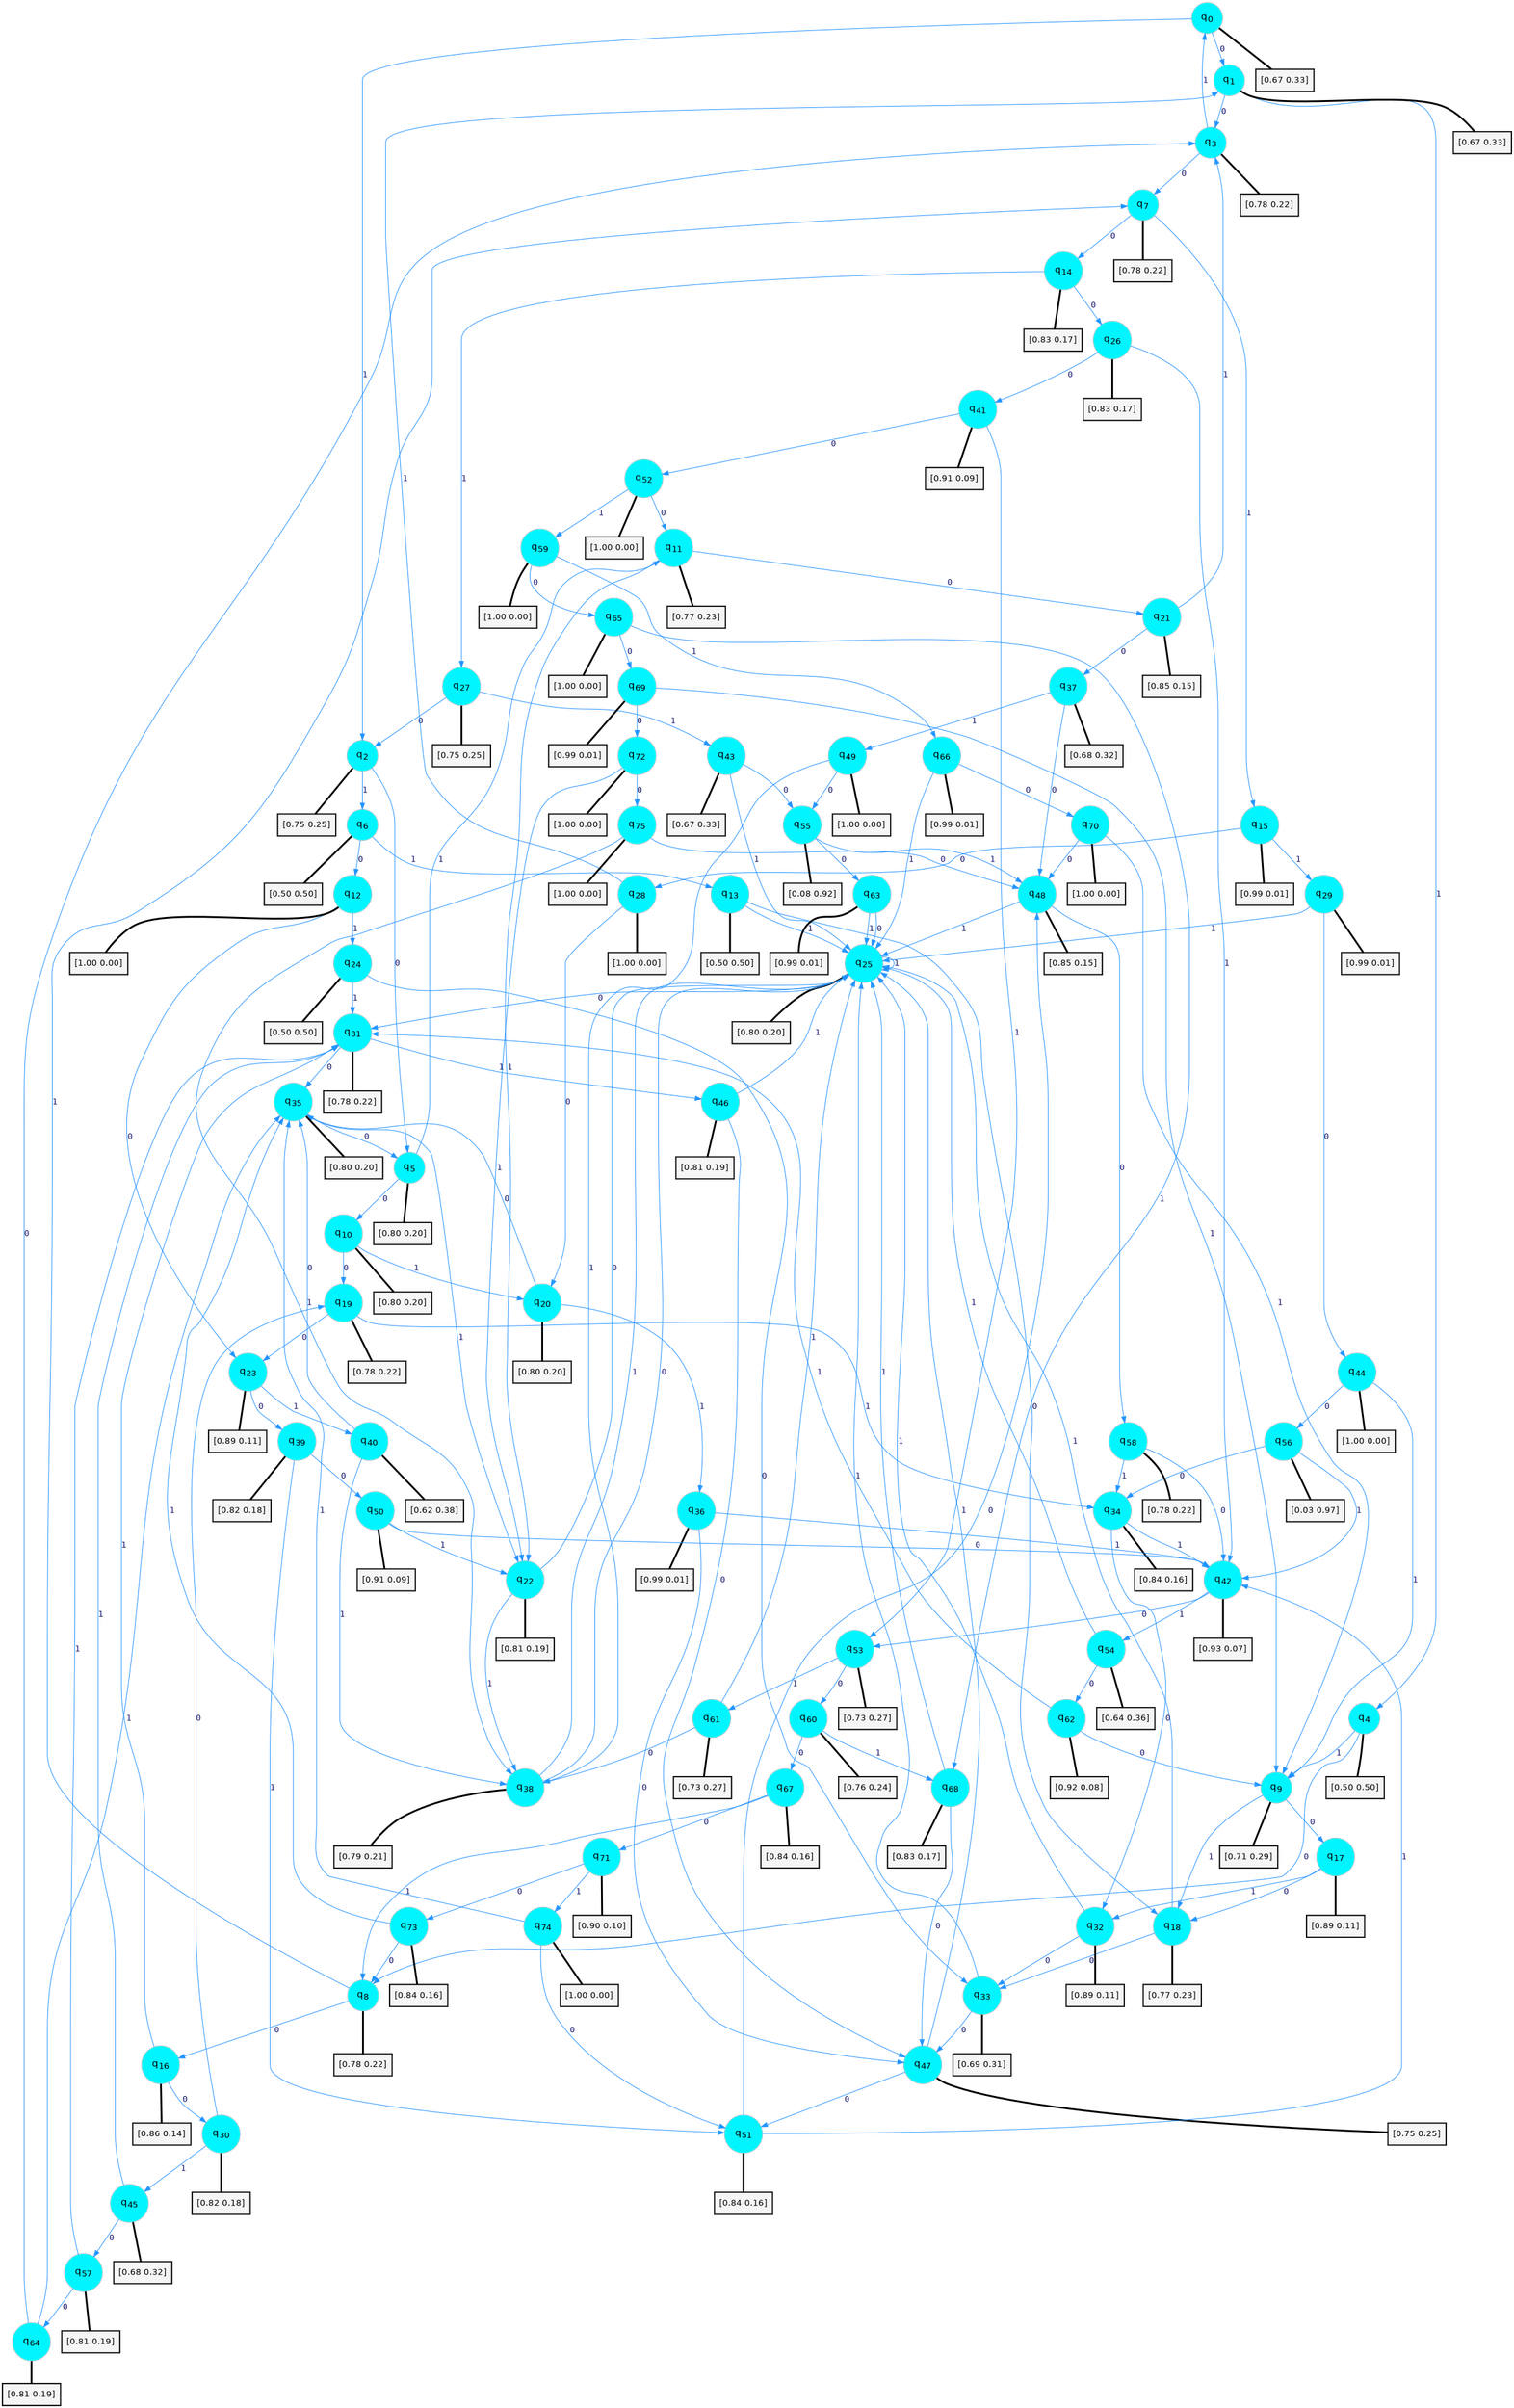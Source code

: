 digraph G {
graph [
bgcolor=transparent, dpi=300, rankdir=TD, size="40,25"];
node [
color=gray, fillcolor=turquoise1, fontcolor=black, fontname=Helvetica, fontsize=16, fontweight=bold, shape=circle, style=filled];
edge [
arrowsize=1, color=dodgerblue1, fontcolor=midnightblue, fontname=courier, fontweight=bold, penwidth=1, style=solid, weight=20];
0[label=<q<SUB>0</SUB>>];
1[label=<q<SUB>1</SUB>>];
2[label=<q<SUB>2</SUB>>];
3[label=<q<SUB>3</SUB>>];
4[label=<q<SUB>4</SUB>>];
5[label=<q<SUB>5</SUB>>];
6[label=<q<SUB>6</SUB>>];
7[label=<q<SUB>7</SUB>>];
8[label=<q<SUB>8</SUB>>];
9[label=<q<SUB>9</SUB>>];
10[label=<q<SUB>10</SUB>>];
11[label=<q<SUB>11</SUB>>];
12[label=<q<SUB>12</SUB>>];
13[label=<q<SUB>13</SUB>>];
14[label=<q<SUB>14</SUB>>];
15[label=<q<SUB>15</SUB>>];
16[label=<q<SUB>16</SUB>>];
17[label=<q<SUB>17</SUB>>];
18[label=<q<SUB>18</SUB>>];
19[label=<q<SUB>19</SUB>>];
20[label=<q<SUB>20</SUB>>];
21[label=<q<SUB>21</SUB>>];
22[label=<q<SUB>22</SUB>>];
23[label=<q<SUB>23</SUB>>];
24[label=<q<SUB>24</SUB>>];
25[label=<q<SUB>25</SUB>>];
26[label=<q<SUB>26</SUB>>];
27[label=<q<SUB>27</SUB>>];
28[label=<q<SUB>28</SUB>>];
29[label=<q<SUB>29</SUB>>];
30[label=<q<SUB>30</SUB>>];
31[label=<q<SUB>31</SUB>>];
32[label=<q<SUB>32</SUB>>];
33[label=<q<SUB>33</SUB>>];
34[label=<q<SUB>34</SUB>>];
35[label=<q<SUB>35</SUB>>];
36[label=<q<SUB>36</SUB>>];
37[label=<q<SUB>37</SUB>>];
38[label=<q<SUB>38</SUB>>];
39[label=<q<SUB>39</SUB>>];
40[label=<q<SUB>40</SUB>>];
41[label=<q<SUB>41</SUB>>];
42[label=<q<SUB>42</SUB>>];
43[label=<q<SUB>43</SUB>>];
44[label=<q<SUB>44</SUB>>];
45[label=<q<SUB>45</SUB>>];
46[label=<q<SUB>46</SUB>>];
47[label=<q<SUB>47</SUB>>];
48[label=<q<SUB>48</SUB>>];
49[label=<q<SUB>49</SUB>>];
50[label=<q<SUB>50</SUB>>];
51[label=<q<SUB>51</SUB>>];
52[label=<q<SUB>52</SUB>>];
53[label=<q<SUB>53</SUB>>];
54[label=<q<SUB>54</SUB>>];
55[label=<q<SUB>55</SUB>>];
56[label=<q<SUB>56</SUB>>];
57[label=<q<SUB>57</SUB>>];
58[label=<q<SUB>58</SUB>>];
59[label=<q<SUB>59</SUB>>];
60[label=<q<SUB>60</SUB>>];
61[label=<q<SUB>61</SUB>>];
62[label=<q<SUB>62</SUB>>];
63[label=<q<SUB>63</SUB>>];
64[label=<q<SUB>64</SUB>>];
65[label=<q<SUB>65</SUB>>];
66[label=<q<SUB>66</SUB>>];
67[label=<q<SUB>67</SUB>>];
68[label=<q<SUB>68</SUB>>];
69[label=<q<SUB>69</SUB>>];
70[label=<q<SUB>70</SUB>>];
71[label=<q<SUB>71</SUB>>];
72[label=<q<SUB>72</SUB>>];
73[label=<q<SUB>73</SUB>>];
74[label=<q<SUB>74</SUB>>];
75[label=<q<SUB>75</SUB>>];
76[label="[0.67 0.33]", shape=box,fontcolor=black, fontname=Helvetica, fontsize=14, penwidth=2, fillcolor=whitesmoke,color=black];
77[label="[0.67 0.33]", shape=box,fontcolor=black, fontname=Helvetica, fontsize=14, penwidth=2, fillcolor=whitesmoke,color=black];
78[label="[0.75 0.25]", shape=box,fontcolor=black, fontname=Helvetica, fontsize=14, penwidth=2, fillcolor=whitesmoke,color=black];
79[label="[0.78 0.22]", shape=box,fontcolor=black, fontname=Helvetica, fontsize=14, penwidth=2, fillcolor=whitesmoke,color=black];
80[label="[0.50 0.50]", shape=box,fontcolor=black, fontname=Helvetica, fontsize=14, penwidth=2, fillcolor=whitesmoke,color=black];
81[label="[0.80 0.20]", shape=box,fontcolor=black, fontname=Helvetica, fontsize=14, penwidth=2, fillcolor=whitesmoke,color=black];
82[label="[0.50 0.50]", shape=box,fontcolor=black, fontname=Helvetica, fontsize=14, penwidth=2, fillcolor=whitesmoke,color=black];
83[label="[0.78 0.22]", shape=box,fontcolor=black, fontname=Helvetica, fontsize=14, penwidth=2, fillcolor=whitesmoke,color=black];
84[label="[0.78 0.22]", shape=box,fontcolor=black, fontname=Helvetica, fontsize=14, penwidth=2, fillcolor=whitesmoke,color=black];
85[label="[0.71 0.29]", shape=box,fontcolor=black, fontname=Helvetica, fontsize=14, penwidth=2, fillcolor=whitesmoke,color=black];
86[label="[0.80 0.20]", shape=box,fontcolor=black, fontname=Helvetica, fontsize=14, penwidth=2, fillcolor=whitesmoke,color=black];
87[label="[0.77 0.23]", shape=box,fontcolor=black, fontname=Helvetica, fontsize=14, penwidth=2, fillcolor=whitesmoke,color=black];
88[label="[1.00 0.00]", shape=box,fontcolor=black, fontname=Helvetica, fontsize=14, penwidth=2, fillcolor=whitesmoke,color=black];
89[label="[0.50 0.50]", shape=box,fontcolor=black, fontname=Helvetica, fontsize=14, penwidth=2, fillcolor=whitesmoke,color=black];
90[label="[0.83 0.17]", shape=box,fontcolor=black, fontname=Helvetica, fontsize=14, penwidth=2, fillcolor=whitesmoke,color=black];
91[label="[0.99 0.01]", shape=box,fontcolor=black, fontname=Helvetica, fontsize=14, penwidth=2, fillcolor=whitesmoke,color=black];
92[label="[0.86 0.14]", shape=box,fontcolor=black, fontname=Helvetica, fontsize=14, penwidth=2, fillcolor=whitesmoke,color=black];
93[label="[0.89 0.11]", shape=box,fontcolor=black, fontname=Helvetica, fontsize=14, penwidth=2, fillcolor=whitesmoke,color=black];
94[label="[0.77 0.23]", shape=box,fontcolor=black, fontname=Helvetica, fontsize=14, penwidth=2, fillcolor=whitesmoke,color=black];
95[label="[0.78 0.22]", shape=box,fontcolor=black, fontname=Helvetica, fontsize=14, penwidth=2, fillcolor=whitesmoke,color=black];
96[label="[0.80 0.20]", shape=box,fontcolor=black, fontname=Helvetica, fontsize=14, penwidth=2, fillcolor=whitesmoke,color=black];
97[label="[0.85 0.15]", shape=box,fontcolor=black, fontname=Helvetica, fontsize=14, penwidth=2, fillcolor=whitesmoke,color=black];
98[label="[0.81 0.19]", shape=box,fontcolor=black, fontname=Helvetica, fontsize=14, penwidth=2, fillcolor=whitesmoke,color=black];
99[label="[0.89 0.11]", shape=box,fontcolor=black, fontname=Helvetica, fontsize=14, penwidth=2, fillcolor=whitesmoke,color=black];
100[label="[0.50 0.50]", shape=box,fontcolor=black, fontname=Helvetica, fontsize=14, penwidth=2, fillcolor=whitesmoke,color=black];
101[label="[0.80 0.20]", shape=box,fontcolor=black, fontname=Helvetica, fontsize=14, penwidth=2, fillcolor=whitesmoke,color=black];
102[label="[0.83 0.17]", shape=box,fontcolor=black, fontname=Helvetica, fontsize=14, penwidth=2, fillcolor=whitesmoke,color=black];
103[label="[0.75 0.25]", shape=box,fontcolor=black, fontname=Helvetica, fontsize=14, penwidth=2, fillcolor=whitesmoke,color=black];
104[label="[1.00 0.00]", shape=box,fontcolor=black, fontname=Helvetica, fontsize=14, penwidth=2, fillcolor=whitesmoke,color=black];
105[label="[0.99 0.01]", shape=box,fontcolor=black, fontname=Helvetica, fontsize=14, penwidth=2, fillcolor=whitesmoke,color=black];
106[label="[0.82 0.18]", shape=box,fontcolor=black, fontname=Helvetica, fontsize=14, penwidth=2, fillcolor=whitesmoke,color=black];
107[label="[0.78 0.22]", shape=box,fontcolor=black, fontname=Helvetica, fontsize=14, penwidth=2, fillcolor=whitesmoke,color=black];
108[label="[0.89 0.11]", shape=box,fontcolor=black, fontname=Helvetica, fontsize=14, penwidth=2, fillcolor=whitesmoke,color=black];
109[label="[0.69 0.31]", shape=box,fontcolor=black, fontname=Helvetica, fontsize=14, penwidth=2, fillcolor=whitesmoke,color=black];
110[label="[0.84 0.16]", shape=box,fontcolor=black, fontname=Helvetica, fontsize=14, penwidth=2, fillcolor=whitesmoke,color=black];
111[label="[0.80 0.20]", shape=box,fontcolor=black, fontname=Helvetica, fontsize=14, penwidth=2, fillcolor=whitesmoke,color=black];
112[label="[0.99 0.01]", shape=box,fontcolor=black, fontname=Helvetica, fontsize=14, penwidth=2, fillcolor=whitesmoke,color=black];
113[label="[0.68 0.32]", shape=box,fontcolor=black, fontname=Helvetica, fontsize=14, penwidth=2, fillcolor=whitesmoke,color=black];
114[label="[0.79 0.21]", shape=box,fontcolor=black, fontname=Helvetica, fontsize=14, penwidth=2, fillcolor=whitesmoke,color=black];
115[label="[0.82 0.18]", shape=box,fontcolor=black, fontname=Helvetica, fontsize=14, penwidth=2, fillcolor=whitesmoke,color=black];
116[label="[0.62 0.38]", shape=box,fontcolor=black, fontname=Helvetica, fontsize=14, penwidth=2, fillcolor=whitesmoke,color=black];
117[label="[0.91 0.09]", shape=box,fontcolor=black, fontname=Helvetica, fontsize=14, penwidth=2, fillcolor=whitesmoke,color=black];
118[label="[0.93 0.07]", shape=box,fontcolor=black, fontname=Helvetica, fontsize=14, penwidth=2, fillcolor=whitesmoke,color=black];
119[label="[0.67 0.33]", shape=box,fontcolor=black, fontname=Helvetica, fontsize=14, penwidth=2, fillcolor=whitesmoke,color=black];
120[label="[1.00 0.00]", shape=box,fontcolor=black, fontname=Helvetica, fontsize=14, penwidth=2, fillcolor=whitesmoke,color=black];
121[label="[0.68 0.32]", shape=box,fontcolor=black, fontname=Helvetica, fontsize=14, penwidth=2, fillcolor=whitesmoke,color=black];
122[label="[0.81 0.19]", shape=box,fontcolor=black, fontname=Helvetica, fontsize=14, penwidth=2, fillcolor=whitesmoke,color=black];
123[label="[0.75 0.25]", shape=box,fontcolor=black, fontname=Helvetica, fontsize=14, penwidth=2, fillcolor=whitesmoke,color=black];
124[label="[0.85 0.15]", shape=box,fontcolor=black, fontname=Helvetica, fontsize=14, penwidth=2, fillcolor=whitesmoke,color=black];
125[label="[1.00 0.00]", shape=box,fontcolor=black, fontname=Helvetica, fontsize=14, penwidth=2, fillcolor=whitesmoke,color=black];
126[label="[0.91 0.09]", shape=box,fontcolor=black, fontname=Helvetica, fontsize=14, penwidth=2, fillcolor=whitesmoke,color=black];
127[label="[0.84 0.16]", shape=box,fontcolor=black, fontname=Helvetica, fontsize=14, penwidth=2, fillcolor=whitesmoke,color=black];
128[label="[1.00 0.00]", shape=box,fontcolor=black, fontname=Helvetica, fontsize=14, penwidth=2, fillcolor=whitesmoke,color=black];
129[label="[0.73 0.27]", shape=box,fontcolor=black, fontname=Helvetica, fontsize=14, penwidth=2, fillcolor=whitesmoke,color=black];
130[label="[0.64 0.36]", shape=box,fontcolor=black, fontname=Helvetica, fontsize=14, penwidth=2, fillcolor=whitesmoke,color=black];
131[label="[0.08 0.92]", shape=box,fontcolor=black, fontname=Helvetica, fontsize=14, penwidth=2, fillcolor=whitesmoke,color=black];
132[label="[0.03 0.97]", shape=box,fontcolor=black, fontname=Helvetica, fontsize=14, penwidth=2, fillcolor=whitesmoke,color=black];
133[label="[0.81 0.19]", shape=box,fontcolor=black, fontname=Helvetica, fontsize=14, penwidth=2, fillcolor=whitesmoke,color=black];
134[label="[0.78 0.22]", shape=box,fontcolor=black, fontname=Helvetica, fontsize=14, penwidth=2, fillcolor=whitesmoke,color=black];
135[label="[1.00 0.00]", shape=box,fontcolor=black, fontname=Helvetica, fontsize=14, penwidth=2, fillcolor=whitesmoke,color=black];
136[label="[0.76 0.24]", shape=box,fontcolor=black, fontname=Helvetica, fontsize=14, penwidth=2, fillcolor=whitesmoke,color=black];
137[label="[0.73 0.27]", shape=box,fontcolor=black, fontname=Helvetica, fontsize=14, penwidth=2, fillcolor=whitesmoke,color=black];
138[label="[0.92 0.08]", shape=box,fontcolor=black, fontname=Helvetica, fontsize=14, penwidth=2, fillcolor=whitesmoke,color=black];
139[label="[0.99 0.01]", shape=box,fontcolor=black, fontname=Helvetica, fontsize=14, penwidth=2, fillcolor=whitesmoke,color=black];
140[label="[0.81 0.19]", shape=box,fontcolor=black, fontname=Helvetica, fontsize=14, penwidth=2, fillcolor=whitesmoke,color=black];
141[label="[1.00 0.00]", shape=box,fontcolor=black, fontname=Helvetica, fontsize=14, penwidth=2, fillcolor=whitesmoke,color=black];
142[label="[0.99 0.01]", shape=box,fontcolor=black, fontname=Helvetica, fontsize=14, penwidth=2, fillcolor=whitesmoke,color=black];
143[label="[0.84 0.16]", shape=box,fontcolor=black, fontname=Helvetica, fontsize=14, penwidth=2, fillcolor=whitesmoke,color=black];
144[label="[0.83 0.17]", shape=box,fontcolor=black, fontname=Helvetica, fontsize=14, penwidth=2, fillcolor=whitesmoke,color=black];
145[label="[0.99 0.01]", shape=box,fontcolor=black, fontname=Helvetica, fontsize=14, penwidth=2, fillcolor=whitesmoke,color=black];
146[label="[1.00 0.00]", shape=box,fontcolor=black, fontname=Helvetica, fontsize=14, penwidth=2, fillcolor=whitesmoke,color=black];
147[label="[0.90 0.10]", shape=box,fontcolor=black, fontname=Helvetica, fontsize=14, penwidth=2, fillcolor=whitesmoke,color=black];
148[label="[1.00 0.00]", shape=box,fontcolor=black, fontname=Helvetica, fontsize=14, penwidth=2, fillcolor=whitesmoke,color=black];
149[label="[0.84 0.16]", shape=box,fontcolor=black, fontname=Helvetica, fontsize=14, penwidth=2, fillcolor=whitesmoke,color=black];
150[label="[1.00 0.00]", shape=box,fontcolor=black, fontname=Helvetica, fontsize=14, penwidth=2, fillcolor=whitesmoke,color=black];
151[label="[1.00 0.00]", shape=box,fontcolor=black, fontname=Helvetica, fontsize=14, penwidth=2, fillcolor=whitesmoke,color=black];
0->1 [label=0];
0->2 [label=1];
0->76 [arrowhead=none, penwidth=3,color=black];
1->3 [label=0];
1->4 [label=1];
1->77 [arrowhead=none, penwidth=3,color=black];
2->5 [label=0];
2->6 [label=1];
2->78 [arrowhead=none, penwidth=3,color=black];
3->7 [label=0];
3->0 [label=1];
3->79 [arrowhead=none, penwidth=3,color=black];
4->8 [label=0];
4->9 [label=1];
4->80 [arrowhead=none, penwidth=3,color=black];
5->10 [label=0];
5->11 [label=1];
5->81 [arrowhead=none, penwidth=3,color=black];
6->12 [label=0];
6->13 [label=1];
6->82 [arrowhead=none, penwidth=3,color=black];
7->14 [label=0];
7->15 [label=1];
7->83 [arrowhead=none, penwidth=3,color=black];
8->16 [label=0];
8->7 [label=1];
8->84 [arrowhead=none, penwidth=3,color=black];
9->17 [label=0];
9->18 [label=1];
9->85 [arrowhead=none, penwidth=3,color=black];
10->19 [label=0];
10->20 [label=1];
10->86 [arrowhead=none, penwidth=3,color=black];
11->21 [label=0];
11->22 [label=1];
11->87 [arrowhead=none, penwidth=3,color=black];
12->23 [label=0];
12->24 [label=1];
12->88 [arrowhead=none, penwidth=3,color=black];
13->18 [label=0];
13->25 [label=1];
13->89 [arrowhead=none, penwidth=3,color=black];
14->26 [label=0];
14->27 [label=1];
14->90 [arrowhead=none, penwidth=3,color=black];
15->28 [label=0];
15->29 [label=1];
15->91 [arrowhead=none, penwidth=3,color=black];
16->30 [label=0];
16->31 [label=1];
16->92 [arrowhead=none, penwidth=3,color=black];
17->18 [label=0];
17->32 [label=1];
17->93 [arrowhead=none, penwidth=3,color=black];
18->33 [label=0];
18->25 [label=1];
18->94 [arrowhead=none, penwidth=3,color=black];
19->23 [label=0];
19->34 [label=1];
19->95 [arrowhead=none, penwidth=3,color=black];
20->35 [label=0];
20->36 [label=1];
20->96 [arrowhead=none, penwidth=3,color=black];
21->37 [label=0];
21->3 [label=1];
21->97 [arrowhead=none, penwidth=3,color=black];
22->25 [label=0];
22->38 [label=1];
22->98 [arrowhead=none, penwidth=3,color=black];
23->39 [label=0];
23->40 [label=1];
23->99 [arrowhead=none, penwidth=3,color=black];
24->33 [label=0];
24->31 [label=1];
24->100 [arrowhead=none, penwidth=3,color=black];
25->31 [label=0];
25->25 [label=1];
25->101 [arrowhead=none, penwidth=3,color=black];
26->41 [label=0];
26->42 [label=1];
26->102 [arrowhead=none, penwidth=3,color=black];
27->2 [label=0];
27->43 [label=1];
27->103 [arrowhead=none, penwidth=3,color=black];
28->20 [label=0];
28->1 [label=1];
28->104 [arrowhead=none, penwidth=3,color=black];
29->44 [label=0];
29->25 [label=1];
29->105 [arrowhead=none, penwidth=3,color=black];
30->19 [label=0];
30->45 [label=1];
30->106 [arrowhead=none, penwidth=3,color=black];
31->35 [label=0];
31->46 [label=1];
31->107 [arrowhead=none, penwidth=3,color=black];
32->33 [label=0];
32->25 [label=1];
32->108 [arrowhead=none, penwidth=3,color=black];
33->47 [label=0];
33->25 [label=1];
33->109 [arrowhead=none, penwidth=3,color=black];
34->32 [label=0];
34->42 [label=1];
34->110 [arrowhead=none, penwidth=3,color=black];
35->5 [label=0];
35->22 [label=1];
35->111 [arrowhead=none, penwidth=3,color=black];
36->47 [label=0];
36->42 [label=1];
36->112 [arrowhead=none, penwidth=3,color=black];
37->48 [label=0];
37->49 [label=1];
37->113 [arrowhead=none, penwidth=3,color=black];
38->25 [label=0];
38->25 [label=1];
38->114 [arrowhead=none, penwidth=3,color=black];
39->50 [label=0];
39->51 [label=1];
39->115 [arrowhead=none, penwidth=3,color=black];
40->35 [label=0];
40->38 [label=1];
40->116 [arrowhead=none, penwidth=3,color=black];
41->52 [label=0];
41->53 [label=1];
41->117 [arrowhead=none, penwidth=3,color=black];
42->53 [label=0];
42->54 [label=1];
42->118 [arrowhead=none, penwidth=3,color=black];
43->55 [label=0];
43->25 [label=1];
43->119 [arrowhead=none, penwidth=3,color=black];
44->56 [label=0];
44->9 [label=1];
44->120 [arrowhead=none, penwidth=3,color=black];
45->57 [label=0];
45->31 [label=1];
45->121 [arrowhead=none, penwidth=3,color=black];
46->47 [label=0];
46->25 [label=1];
46->122 [arrowhead=none, penwidth=3,color=black];
47->51 [label=0];
47->25 [label=1];
47->123 [arrowhead=none, penwidth=3,color=black];
48->58 [label=0];
48->25 [label=1];
48->124 [arrowhead=none, penwidth=3,color=black];
49->55 [label=0];
49->38 [label=1];
49->125 [arrowhead=none, penwidth=3,color=black];
50->42 [label=0];
50->22 [label=1];
50->126 [arrowhead=none, penwidth=3,color=black];
51->48 [label=0];
51->42 [label=1];
51->127 [arrowhead=none, penwidth=3,color=black];
52->11 [label=0];
52->59 [label=1];
52->128 [arrowhead=none, penwidth=3,color=black];
53->60 [label=0];
53->61 [label=1];
53->129 [arrowhead=none, penwidth=3,color=black];
54->62 [label=0];
54->25 [label=1];
54->130 [arrowhead=none, penwidth=3,color=black];
55->63 [label=0];
55->48 [label=1];
55->131 [arrowhead=none, penwidth=3,color=black];
56->34 [label=0];
56->42 [label=1];
56->132 [arrowhead=none, penwidth=3,color=black];
57->64 [label=0];
57->31 [label=1];
57->133 [arrowhead=none, penwidth=3,color=black];
58->42 [label=0];
58->34 [label=1];
58->134 [arrowhead=none, penwidth=3,color=black];
59->65 [label=0];
59->66 [label=1];
59->135 [arrowhead=none, penwidth=3,color=black];
60->67 [label=0];
60->68 [label=1];
60->136 [arrowhead=none, penwidth=3,color=black];
61->38 [label=0];
61->25 [label=1];
61->137 [arrowhead=none, penwidth=3,color=black];
62->9 [label=0];
62->31 [label=1];
62->138 [arrowhead=none, penwidth=3,color=black];
63->25 [label=0];
63->25 [label=1];
63->139 [arrowhead=none, penwidth=3,color=black];
64->3 [label=0];
64->35 [label=1];
64->140 [arrowhead=none, penwidth=3,color=black];
65->69 [label=0];
65->68 [label=1];
65->141 [arrowhead=none, penwidth=3,color=black];
66->70 [label=0];
66->25 [label=1];
66->142 [arrowhead=none, penwidth=3,color=black];
67->71 [label=0];
67->8 [label=1];
67->143 [arrowhead=none, penwidth=3,color=black];
68->47 [label=0];
68->25 [label=1];
68->144 [arrowhead=none, penwidth=3,color=black];
69->72 [label=0];
69->9 [label=1];
69->145 [arrowhead=none, penwidth=3,color=black];
70->48 [label=0];
70->9 [label=1];
70->146 [arrowhead=none, penwidth=3,color=black];
71->73 [label=0];
71->74 [label=1];
71->147 [arrowhead=none, penwidth=3,color=black];
72->75 [label=0];
72->22 [label=1];
72->148 [arrowhead=none, penwidth=3,color=black];
73->8 [label=0];
73->35 [label=1];
73->149 [arrowhead=none, penwidth=3,color=black];
74->51 [label=0];
74->35 [label=1];
74->150 [arrowhead=none, penwidth=3,color=black];
75->48 [label=0];
75->38 [label=1];
75->151 [arrowhead=none, penwidth=3,color=black];
}
